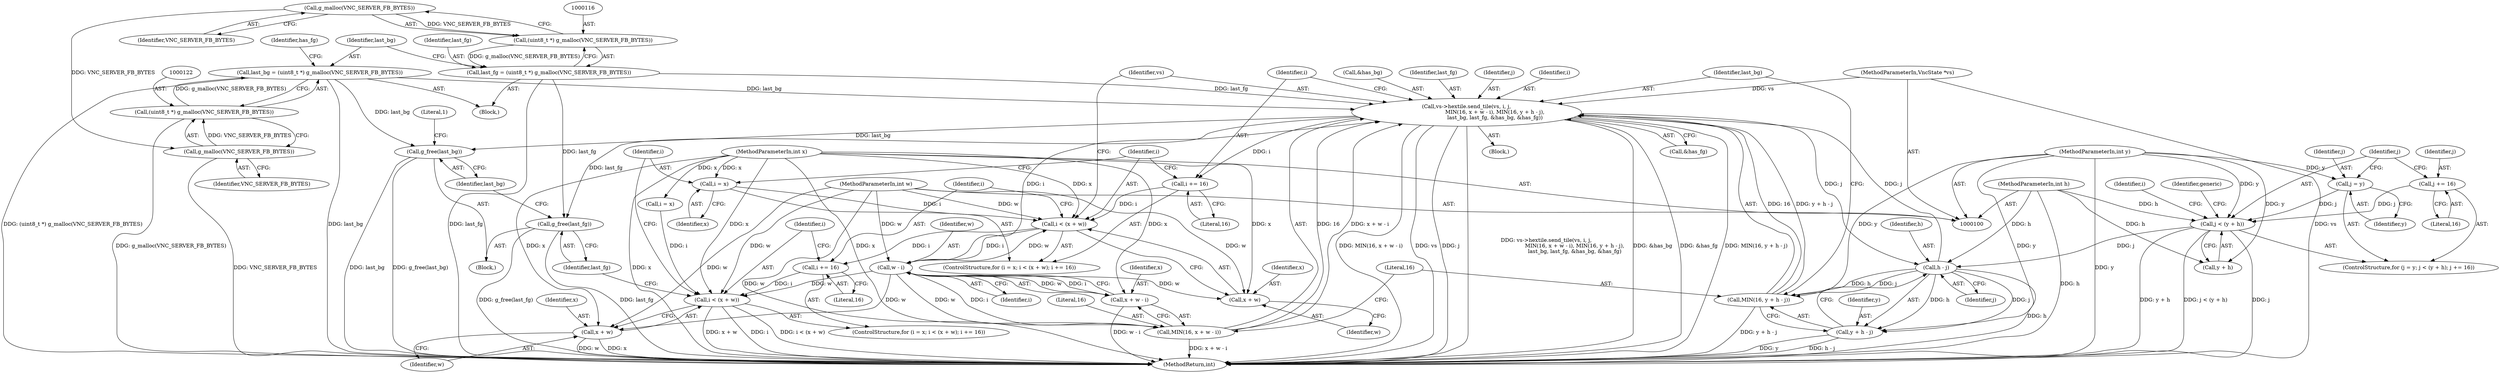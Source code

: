 digraph "0_qemu_9f64916da20eea67121d544698676295bbb105a7@API" {
"1000169" [label="(Call,vs->hextile.send_tile(vs, i, j,\n                                  MIN(16, x + w - i), MIN(16, y + h - j),\n                                  last_bg, last_fg, &has_bg, &has_fg))"];
"1000101" [label="(MethodParameterIn,VncState *vs)"];
"1000177" [label="(Call,w - i)"];
"1000104" [label="(MethodParameterIn,int w)"];
"1000160" [label="(Call,i < (x + w))"];
"1000165" [label="(Call,i += 16)"];
"1000169" [label="(Call,vs->hextile.send_tile(vs, i, j,\n                                  MIN(16, x + w - i), MIN(16, y + h - j),\n                                  last_bg, last_fg, &has_bg, &has_fg))"];
"1000184" [label="(Call,h - j)"];
"1000105" [label="(MethodParameterIn,int h)"];
"1000134" [label="(Call,j < (y + h))"];
"1000131" [label="(Call,j = y)"];
"1000103" [label="(MethodParameterIn,int y)"];
"1000139" [label="(Call,j += 16)"];
"1000173" [label="(Call,MIN(16, x + w - i))"];
"1000102" [label="(MethodParameterIn,int x)"];
"1000180" [label="(Call,MIN(16, y + h - j))"];
"1000119" [label="(Call,last_bg = (uint8_t *) g_malloc(VNC_SERVER_FB_BYTES))"];
"1000121" [label="(Call,(uint8_t *) g_malloc(VNC_SERVER_FB_BYTES))"];
"1000123" [label="(Call,g_malloc(VNC_SERVER_FB_BYTES))"];
"1000117" [label="(Call,g_malloc(VNC_SERVER_FB_BYTES))"];
"1000113" [label="(Call,last_fg = (uint8_t *) g_malloc(VNC_SERVER_FB_BYTES))"];
"1000115" [label="(Call,(uint8_t *) g_malloc(VNC_SERVER_FB_BYTES))"];
"1000157" [label="(Call,i = x)"];
"1000152" [label="(Call,i += 16)"];
"1000147" [label="(Call,i < (x + w))"];
"1000149" [label="(Call,x + w)"];
"1000162" [label="(Call,x + w)"];
"1000182" [label="(Call,y + h - j)"];
"1000193" [label="(Call,g_free(last_fg))"];
"1000195" [label="(Call,g_free(last_bg))"];
"1000175" [label="(Call,x + w - i)"];
"1000173" [label="(Call,MIN(16, x + w - i))"];
"1000133" [label="(Identifier,y)"];
"1000161" [label="(Identifier,i)"];
"1000124" [label="(Identifier,VNC_SERVER_FB_BYTES)"];
"1000177" [label="(Call,w - i)"];
"1000143" [label="(ControlStructure,for (i = x; i < (x + w); i += 16))"];
"1000194" [label="(Identifier,last_fg)"];
"1000151" [label="(Identifier,w)"];
"1000156" [label="(ControlStructure,for (i = x; i < (x + w); i += 16))"];
"1000114" [label="(Identifier,last_fg)"];
"1000168" [label="(Block,)"];
"1000150" [label="(Identifier,x)"];
"1000141" [label="(Literal,16)"];
"1000198" [label="(Literal,1)"];
"1000186" [label="(Identifier,j)"];
"1000184" [label="(Call,h - j)"];
"1000134" [label="(Call,j < (y + h))"];
"1000123" [label="(Call,g_malloc(VNC_SERVER_FB_BYTES))"];
"1000118" [label="(Identifier,VNC_SERVER_FB_BYTES)"];
"1000195" [label="(Call,g_free(last_bg))"];
"1000152" [label="(Call,i += 16)"];
"1000166" [label="(Identifier,i)"];
"1000115" [label="(Call,(uint8_t *) g_malloc(VNC_SERVER_FB_BYTES))"];
"1000119" [label="(Call,last_bg = (uint8_t *) g_malloc(VNC_SERVER_FB_BYTES))"];
"1000182" [label="(Call,y + h - j)"];
"1000174" [label="(Literal,16)"];
"1000159" [label="(Identifier,x)"];
"1000191" [label="(Call,&has_fg)"];
"1000140" [label="(Identifier,j)"];
"1000120" [label="(Identifier,last_bg)"];
"1000105" [label="(MethodParameterIn,int h)"];
"1000162" [label="(Call,x + w)"];
"1000187" [label="(Identifier,last_bg)"];
"1000266" [label="(MethodReturn,int)"];
"1000145" [label="(Identifier,i)"];
"1000171" [label="(Identifier,i)"];
"1000142" [label="(Block,)"];
"1000157" [label="(Call,i = x)"];
"1000183" [label="(Identifier,y)"];
"1000178" [label="(Identifier,w)"];
"1000130" [label="(ControlStructure,for (j = y; j < (y + h); j += 16))"];
"1000144" [label="(Call,i = x)"];
"1000126" [label="(Identifier,has_fg)"];
"1000117" [label="(Call,g_malloc(VNC_SERVER_FB_BYTES))"];
"1000189" [label="(Call,&has_bg)"];
"1000176" [label="(Identifier,x)"];
"1000170" [label="(Identifier,vs)"];
"1000135" [label="(Identifier,j)"];
"1000103" [label="(MethodParameterIn,int y)"];
"1000106" [label="(Block,)"];
"1000121" [label="(Call,(uint8_t *) g_malloc(VNC_SERVER_FB_BYTES))"];
"1000101" [label="(MethodParameterIn,VncState *vs)"];
"1000139" [label="(Call,j += 16)"];
"1000175" [label="(Call,x + w - i)"];
"1000158" [label="(Identifier,i)"];
"1000196" [label="(Identifier,last_bg)"];
"1000148" [label="(Identifier,i)"];
"1000180" [label="(Call,MIN(16, y + h - j))"];
"1000149" [label="(Call,x + w)"];
"1000113" [label="(Call,last_fg = (uint8_t *) g_malloc(VNC_SERVER_FB_BYTES))"];
"1000153" [label="(Identifier,i)"];
"1000102" [label="(MethodParameterIn,int x)"];
"1000164" [label="(Identifier,w)"];
"1000132" [label="(Identifier,j)"];
"1000163" [label="(Identifier,x)"];
"1000154" [label="(Literal,16)"];
"1000188" [label="(Identifier,last_fg)"];
"1000172" [label="(Identifier,j)"];
"1000147" [label="(Call,i < (x + w))"];
"1000179" [label="(Identifier,i)"];
"1000160" [label="(Call,i < (x + w))"];
"1000193" [label="(Call,g_free(last_fg))"];
"1000202" [label="(Identifier,generic)"];
"1000167" [label="(Literal,16)"];
"1000104" [label="(MethodParameterIn,int w)"];
"1000185" [label="(Identifier,h)"];
"1000131" [label="(Call,j = y)"];
"1000181" [label="(Literal,16)"];
"1000169" [label="(Call,vs->hextile.send_tile(vs, i, j,\n                                  MIN(16, x + w - i), MIN(16, y + h - j),\n                                  last_bg, last_fg, &has_bg, &has_fg))"];
"1000165" [label="(Call,i += 16)"];
"1000136" [label="(Call,y + h)"];
"1000169" -> "1000168"  [label="AST: "];
"1000169" -> "1000191"  [label="CFG: "];
"1000170" -> "1000169"  [label="AST: "];
"1000171" -> "1000169"  [label="AST: "];
"1000172" -> "1000169"  [label="AST: "];
"1000173" -> "1000169"  [label="AST: "];
"1000180" -> "1000169"  [label="AST: "];
"1000187" -> "1000169"  [label="AST: "];
"1000188" -> "1000169"  [label="AST: "];
"1000189" -> "1000169"  [label="AST: "];
"1000191" -> "1000169"  [label="AST: "];
"1000166" -> "1000169"  [label="CFG: "];
"1000169" -> "1000266"  [label="DDG: j"];
"1000169" -> "1000266"  [label="DDG: vs->hextile.send_tile(vs, i, j,\n                                  MIN(16, x + w - i), MIN(16, y + h - j),\n                                  last_bg, last_fg, &has_bg, &has_fg)"];
"1000169" -> "1000266"  [label="DDG: &has_bg"];
"1000169" -> "1000266"  [label="DDG: &has_fg"];
"1000169" -> "1000266"  [label="DDG: MIN(16, y + h - j)"];
"1000169" -> "1000266"  [label="DDG: MIN(16, x + w - i)"];
"1000169" -> "1000266"  [label="DDG: vs"];
"1000169" -> "1000165"  [label="DDG: i"];
"1000101" -> "1000169"  [label="DDG: vs"];
"1000177" -> "1000169"  [label="DDG: i"];
"1000184" -> "1000169"  [label="DDG: j"];
"1000173" -> "1000169"  [label="DDG: 16"];
"1000173" -> "1000169"  [label="DDG: x + w - i"];
"1000180" -> "1000169"  [label="DDG: 16"];
"1000180" -> "1000169"  [label="DDG: y + h - j"];
"1000169" -> "1000184"  [label="DDG: j"];
"1000119" -> "1000169"  [label="DDG: last_bg"];
"1000113" -> "1000169"  [label="DDG: last_fg"];
"1000169" -> "1000193"  [label="DDG: last_fg"];
"1000169" -> "1000195"  [label="DDG: last_bg"];
"1000101" -> "1000100"  [label="AST: "];
"1000101" -> "1000266"  [label="DDG: vs"];
"1000177" -> "1000175"  [label="AST: "];
"1000177" -> "1000179"  [label="CFG: "];
"1000178" -> "1000177"  [label="AST: "];
"1000179" -> "1000177"  [label="AST: "];
"1000175" -> "1000177"  [label="CFG: "];
"1000177" -> "1000147"  [label="DDG: w"];
"1000177" -> "1000149"  [label="DDG: w"];
"1000177" -> "1000160"  [label="DDG: w"];
"1000177" -> "1000162"  [label="DDG: w"];
"1000177" -> "1000173"  [label="DDG: w"];
"1000177" -> "1000173"  [label="DDG: i"];
"1000177" -> "1000175"  [label="DDG: w"];
"1000177" -> "1000175"  [label="DDG: i"];
"1000104" -> "1000177"  [label="DDG: w"];
"1000160" -> "1000177"  [label="DDG: i"];
"1000104" -> "1000100"  [label="AST: "];
"1000104" -> "1000266"  [label="DDG: w"];
"1000104" -> "1000147"  [label="DDG: w"];
"1000104" -> "1000149"  [label="DDG: w"];
"1000104" -> "1000160"  [label="DDG: w"];
"1000104" -> "1000162"  [label="DDG: w"];
"1000160" -> "1000156"  [label="AST: "];
"1000160" -> "1000162"  [label="CFG: "];
"1000161" -> "1000160"  [label="AST: "];
"1000162" -> "1000160"  [label="AST: "];
"1000170" -> "1000160"  [label="CFG: "];
"1000153" -> "1000160"  [label="CFG: "];
"1000160" -> "1000152"  [label="DDG: i"];
"1000165" -> "1000160"  [label="DDG: i"];
"1000157" -> "1000160"  [label="DDG: i"];
"1000102" -> "1000160"  [label="DDG: x"];
"1000165" -> "1000156"  [label="AST: "];
"1000165" -> "1000167"  [label="CFG: "];
"1000166" -> "1000165"  [label="AST: "];
"1000167" -> "1000165"  [label="AST: "];
"1000161" -> "1000165"  [label="CFG: "];
"1000184" -> "1000182"  [label="AST: "];
"1000184" -> "1000186"  [label="CFG: "];
"1000185" -> "1000184"  [label="AST: "];
"1000186" -> "1000184"  [label="AST: "];
"1000182" -> "1000184"  [label="CFG: "];
"1000184" -> "1000266"  [label="DDG: h"];
"1000184" -> "1000180"  [label="DDG: h"];
"1000184" -> "1000180"  [label="DDG: j"];
"1000184" -> "1000182"  [label="DDG: h"];
"1000184" -> "1000182"  [label="DDG: j"];
"1000105" -> "1000184"  [label="DDG: h"];
"1000134" -> "1000184"  [label="DDG: j"];
"1000105" -> "1000100"  [label="AST: "];
"1000105" -> "1000266"  [label="DDG: h"];
"1000105" -> "1000134"  [label="DDG: h"];
"1000105" -> "1000136"  [label="DDG: h"];
"1000134" -> "1000130"  [label="AST: "];
"1000134" -> "1000136"  [label="CFG: "];
"1000135" -> "1000134"  [label="AST: "];
"1000136" -> "1000134"  [label="AST: "];
"1000145" -> "1000134"  [label="CFG: "];
"1000202" -> "1000134"  [label="CFG: "];
"1000134" -> "1000266"  [label="DDG: y + h"];
"1000134" -> "1000266"  [label="DDG: j < (y + h)"];
"1000134" -> "1000266"  [label="DDG: j"];
"1000131" -> "1000134"  [label="DDG: j"];
"1000139" -> "1000134"  [label="DDG: j"];
"1000103" -> "1000134"  [label="DDG: y"];
"1000131" -> "1000130"  [label="AST: "];
"1000131" -> "1000133"  [label="CFG: "];
"1000132" -> "1000131"  [label="AST: "];
"1000133" -> "1000131"  [label="AST: "];
"1000135" -> "1000131"  [label="CFG: "];
"1000103" -> "1000131"  [label="DDG: y"];
"1000103" -> "1000100"  [label="AST: "];
"1000103" -> "1000266"  [label="DDG: y"];
"1000103" -> "1000136"  [label="DDG: y"];
"1000103" -> "1000180"  [label="DDG: y"];
"1000103" -> "1000182"  [label="DDG: y"];
"1000139" -> "1000130"  [label="AST: "];
"1000139" -> "1000141"  [label="CFG: "];
"1000140" -> "1000139"  [label="AST: "];
"1000141" -> "1000139"  [label="AST: "];
"1000135" -> "1000139"  [label="CFG: "];
"1000173" -> "1000175"  [label="CFG: "];
"1000174" -> "1000173"  [label="AST: "];
"1000175" -> "1000173"  [label="AST: "];
"1000181" -> "1000173"  [label="CFG: "];
"1000173" -> "1000266"  [label="DDG: x + w - i"];
"1000102" -> "1000173"  [label="DDG: x"];
"1000102" -> "1000100"  [label="AST: "];
"1000102" -> "1000266"  [label="DDG: x"];
"1000102" -> "1000144"  [label="DDG: x"];
"1000102" -> "1000147"  [label="DDG: x"];
"1000102" -> "1000149"  [label="DDG: x"];
"1000102" -> "1000157"  [label="DDG: x"];
"1000102" -> "1000162"  [label="DDG: x"];
"1000102" -> "1000175"  [label="DDG: x"];
"1000180" -> "1000182"  [label="CFG: "];
"1000181" -> "1000180"  [label="AST: "];
"1000182" -> "1000180"  [label="AST: "];
"1000187" -> "1000180"  [label="CFG: "];
"1000180" -> "1000266"  [label="DDG: y + h - j"];
"1000119" -> "1000106"  [label="AST: "];
"1000119" -> "1000121"  [label="CFG: "];
"1000120" -> "1000119"  [label="AST: "];
"1000121" -> "1000119"  [label="AST: "];
"1000126" -> "1000119"  [label="CFG: "];
"1000119" -> "1000266"  [label="DDG: (uint8_t *) g_malloc(VNC_SERVER_FB_BYTES)"];
"1000119" -> "1000266"  [label="DDG: last_bg"];
"1000121" -> "1000119"  [label="DDG: g_malloc(VNC_SERVER_FB_BYTES)"];
"1000119" -> "1000195"  [label="DDG: last_bg"];
"1000121" -> "1000123"  [label="CFG: "];
"1000122" -> "1000121"  [label="AST: "];
"1000123" -> "1000121"  [label="AST: "];
"1000121" -> "1000266"  [label="DDG: g_malloc(VNC_SERVER_FB_BYTES)"];
"1000123" -> "1000121"  [label="DDG: VNC_SERVER_FB_BYTES"];
"1000123" -> "1000124"  [label="CFG: "];
"1000124" -> "1000123"  [label="AST: "];
"1000123" -> "1000266"  [label="DDG: VNC_SERVER_FB_BYTES"];
"1000117" -> "1000123"  [label="DDG: VNC_SERVER_FB_BYTES"];
"1000117" -> "1000115"  [label="AST: "];
"1000117" -> "1000118"  [label="CFG: "];
"1000118" -> "1000117"  [label="AST: "];
"1000115" -> "1000117"  [label="CFG: "];
"1000117" -> "1000115"  [label="DDG: VNC_SERVER_FB_BYTES"];
"1000113" -> "1000106"  [label="AST: "];
"1000113" -> "1000115"  [label="CFG: "];
"1000114" -> "1000113"  [label="AST: "];
"1000115" -> "1000113"  [label="AST: "];
"1000120" -> "1000113"  [label="CFG: "];
"1000113" -> "1000266"  [label="DDG: last_fg"];
"1000115" -> "1000113"  [label="DDG: g_malloc(VNC_SERVER_FB_BYTES)"];
"1000113" -> "1000193"  [label="DDG: last_fg"];
"1000116" -> "1000115"  [label="AST: "];
"1000157" -> "1000156"  [label="AST: "];
"1000157" -> "1000159"  [label="CFG: "];
"1000158" -> "1000157"  [label="AST: "];
"1000159" -> "1000157"  [label="AST: "];
"1000161" -> "1000157"  [label="CFG: "];
"1000152" -> "1000143"  [label="AST: "];
"1000152" -> "1000154"  [label="CFG: "];
"1000153" -> "1000152"  [label="AST: "];
"1000154" -> "1000152"  [label="AST: "];
"1000148" -> "1000152"  [label="CFG: "];
"1000152" -> "1000147"  [label="DDG: i"];
"1000147" -> "1000143"  [label="AST: "];
"1000147" -> "1000149"  [label="CFG: "];
"1000148" -> "1000147"  [label="AST: "];
"1000149" -> "1000147"  [label="AST: "];
"1000158" -> "1000147"  [label="CFG: "];
"1000194" -> "1000147"  [label="CFG: "];
"1000147" -> "1000266"  [label="DDG: x + w"];
"1000147" -> "1000266"  [label="DDG: i"];
"1000147" -> "1000266"  [label="DDG: i < (x + w)"];
"1000144" -> "1000147"  [label="DDG: i"];
"1000149" -> "1000151"  [label="CFG: "];
"1000150" -> "1000149"  [label="AST: "];
"1000151" -> "1000149"  [label="AST: "];
"1000149" -> "1000266"  [label="DDG: w"];
"1000149" -> "1000266"  [label="DDG: x"];
"1000162" -> "1000164"  [label="CFG: "];
"1000163" -> "1000162"  [label="AST: "];
"1000164" -> "1000162"  [label="AST: "];
"1000183" -> "1000182"  [label="AST: "];
"1000182" -> "1000266"  [label="DDG: h - j"];
"1000182" -> "1000266"  [label="DDG: y"];
"1000193" -> "1000142"  [label="AST: "];
"1000193" -> "1000194"  [label="CFG: "];
"1000194" -> "1000193"  [label="AST: "];
"1000196" -> "1000193"  [label="CFG: "];
"1000193" -> "1000266"  [label="DDG: last_fg"];
"1000193" -> "1000266"  [label="DDG: g_free(last_fg)"];
"1000195" -> "1000142"  [label="AST: "];
"1000195" -> "1000196"  [label="CFG: "];
"1000196" -> "1000195"  [label="AST: "];
"1000198" -> "1000195"  [label="CFG: "];
"1000195" -> "1000266"  [label="DDG: g_free(last_bg)"];
"1000195" -> "1000266"  [label="DDG: last_bg"];
"1000176" -> "1000175"  [label="AST: "];
"1000175" -> "1000266"  [label="DDG: w - i"];
}

